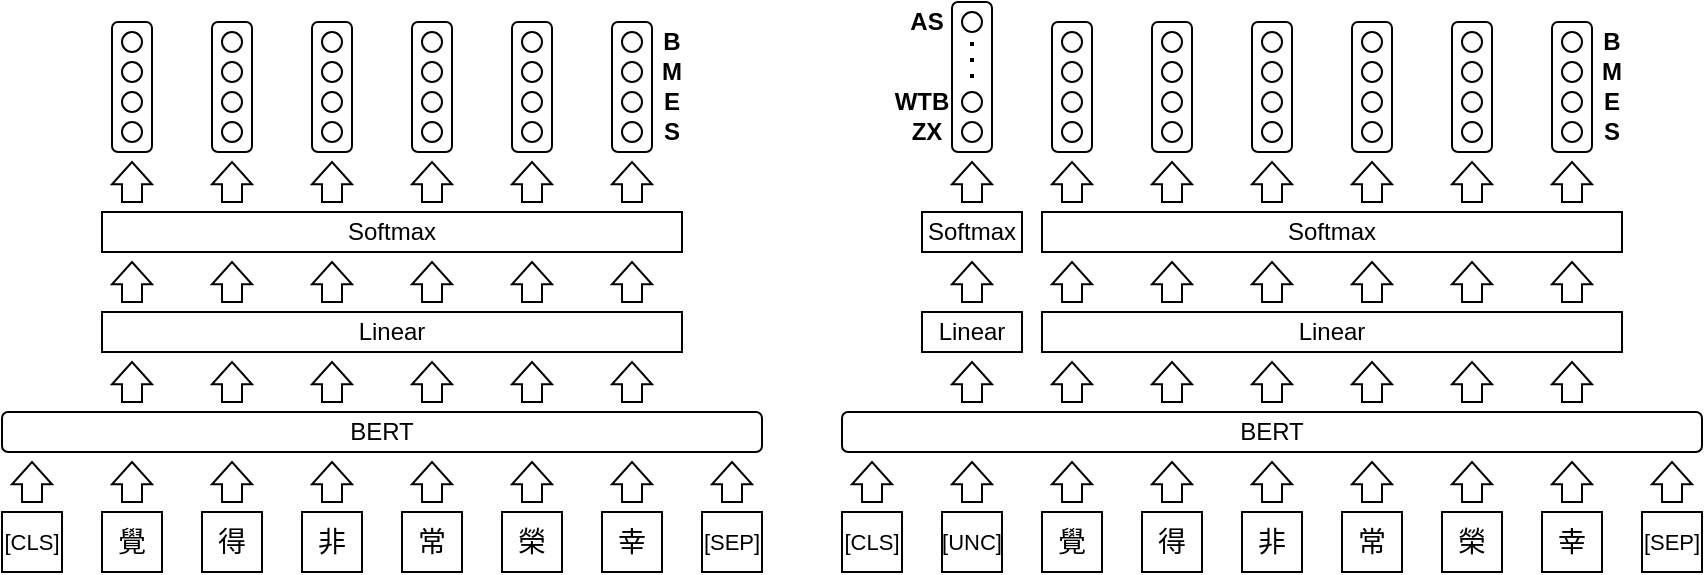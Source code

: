 <mxfile>
    <diagram id="zbvPsTGfLMGQ71dOKHa3" name="Page-1">
        <mxGraphModel dx="748" dy="547" grid="1" gridSize="10" guides="1" tooltips="1" connect="1" arrows="1" fold="1" page="1" pageScale="1" pageWidth="850" pageHeight="1100" math="0" shadow="0">
            <root>
                <mxCell id="0"/>
                <mxCell id="1" parent="0"/>
                <mxCell id="2" value="&lt;font style=&quot;font-size: 12px;&quot;&gt;BERT&lt;/font&gt;" style="rounded=1;whiteSpace=wrap;html=1;fontSize=12;" vertex="1" parent="1">
                    <mxGeometry x="40" y="225" width="380" height="20" as="geometry"/>
                </mxCell>
                <mxCell id="3" value="覺" style="whiteSpace=wrap;html=1;aspect=fixed;fontSize=14;" vertex="1" parent="1">
                    <mxGeometry x="90" y="275" width="30" height="30" as="geometry"/>
                </mxCell>
                <mxCell id="4" value="得" style="whiteSpace=wrap;html=1;aspect=fixed;fontSize=14;" vertex="1" parent="1">
                    <mxGeometry x="140" y="275" width="30" height="30" as="geometry"/>
                </mxCell>
                <mxCell id="5" value="非" style="whiteSpace=wrap;html=1;aspect=fixed;fontSize=14;" vertex="1" parent="1">
                    <mxGeometry x="190" y="275" width="30" height="30" as="geometry"/>
                </mxCell>
                <mxCell id="6" value="常" style="whiteSpace=wrap;html=1;aspect=fixed;fontSize=14;" vertex="1" parent="1">
                    <mxGeometry x="240" y="275" width="30" height="30" as="geometry"/>
                </mxCell>
                <mxCell id="7" value="榮" style="whiteSpace=wrap;html=1;aspect=fixed;fontSize=14;" vertex="1" parent="1">
                    <mxGeometry x="290" y="275" width="30" height="30" as="geometry"/>
                </mxCell>
                <mxCell id="8" value="幸" style="whiteSpace=wrap;html=1;aspect=fixed;fontSize=14;" vertex="1" parent="1">
                    <mxGeometry x="340" y="275" width="30" height="30" as="geometry"/>
                </mxCell>
                <mxCell id="9" value="&lt;font style=&quot;font-size: 11px&quot;&gt;[CLS]&lt;/font&gt;" style="whiteSpace=wrap;html=1;aspect=fixed;fontSize=11;" vertex="1" parent="1">
                    <mxGeometry x="40" y="275" width="30" height="30" as="geometry"/>
                </mxCell>
                <mxCell id="10" value="&lt;font style=&quot;font-size: 11px&quot;&gt;[SEP]&lt;/font&gt;" style="whiteSpace=wrap;html=1;aspect=fixed;fontSize=11;" vertex="1" parent="1">
                    <mxGeometry x="390" y="275" width="30" height="30" as="geometry"/>
                </mxCell>
                <mxCell id="11" value="Linear" style="whiteSpace=wrap;html=1;fontSize=12;" vertex="1" parent="1">
                    <mxGeometry x="90" y="175" width="290" height="20" as="geometry"/>
                </mxCell>
                <mxCell id="12" value="Softmax" style="whiteSpace=wrap;html=1;fontSize=12;" vertex="1" parent="1">
                    <mxGeometry x="90" y="125" width="290" height="20" as="geometry"/>
                </mxCell>
                <mxCell id="13" value="" style="group" vertex="1" connectable="0" parent="1">
                    <mxGeometry x="45" y="150" width="370" height="20" as="geometry"/>
                </mxCell>
                <mxCell id="14" value="" style="html=1;shadow=0;dashed=0;align=center;verticalAlign=middle;shape=mxgraph.arrows2.arrow;dy=0.5;dx=11.18;direction=north;notch=0;fontSize=12;container=0;" vertex="1" parent="13">
                    <mxGeometry x="50" width="20" height="20" as="geometry"/>
                </mxCell>
                <mxCell id="15" value="" style="html=1;shadow=0;dashed=0;align=center;verticalAlign=middle;shape=mxgraph.arrows2.arrow;dy=0.5;dx=11.18;direction=north;notch=0;fontSize=12;container=0;" vertex="1" parent="13">
                    <mxGeometry x="100" width="20" height="20" as="geometry"/>
                </mxCell>
                <mxCell id="16" value="" style="html=1;shadow=0;dashed=0;align=center;verticalAlign=middle;shape=mxgraph.arrows2.arrow;dy=0.5;dx=11.18;direction=north;notch=0;fontSize=12;container=0;" vertex="1" parent="13">
                    <mxGeometry x="150" width="20" height="20" as="geometry"/>
                </mxCell>
                <mxCell id="17" value="" style="html=1;shadow=0;dashed=0;align=center;verticalAlign=middle;shape=mxgraph.arrows2.arrow;dy=0.5;dx=11.18;direction=north;notch=0;fontSize=12;container=0;" vertex="1" parent="13">
                    <mxGeometry x="200" width="20" height="20" as="geometry"/>
                </mxCell>
                <mxCell id="18" value="" style="html=1;shadow=0;dashed=0;align=center;verticalAlign=middle;shape=mxgraph.arrows2.arrow;dy=0.5;dx=11.18;direction=north;notch=0;fontSize=12;container=0;" vertex="1" parent="13">
                    <mxGeometry x="250" width="20" height="20" as="geometry"/>
                </mxCell>
                <mxCell id="19" value="" style="html=1;shadow=0;dashed=0;align=center;verticalAlign=middle;shape=mxgraph.arrows2.arrow;dy=0.5;dx=11.18;direction=north;notch=0;fontSize=12;container=0;" vertex="1" parent="13">
                    <mxGeometry x="300" width="20" height="20" as="geometry"/>
                </mxCell>
                <mxCell id="20" value="" style="group" vertex="1" connectable="0" parent="1">
                    <mxGeometry x="45" y="35" width="370" height="85" as="geometry"/>
                </mxCell>
                <mxCell id="21" value="" style="group" vertex="1" connectable="0" parent="20">
                    <mxGeometry y="65" width="370" height="20" as="geometry"/>
                </mxCell>
                <mxCell id="22" value="" style="html=1;shadow=0;dashed=0;align=center;verticalAlign=middle;shape=mxgraph.arrows2.arrow;dy=0.5;dx=11.18;direction=north;notch=0;fontSize=12;container=0;" vertex="1" parent="21">
                    <mxGeometry x="50" width="20" height="20" as="geometry"/>
                </mxCell>
                <mxCell id="23" value="" style="html=1;shadow=0;dashed=0;align=center;verticalAlign=middle;shape=mxgraph.arrows2.arrow;dy=0.5;dx=11.18;direction=north;notch=0;fontSize=12;container=0;" vertex="1" parent="21">
                    <mxGeometry x="100" width="20" height="20" as="geometry"/>
                </mxCell>
                <mxCell id="24" value="" style="html=1;shadow=0;dashed=0;align=center;verticalAlign=middle;shape=mxgraph.arrows2.arrow;dy=0.5;dx=11.18;direction=north;notch=0;fontSize=12;container=0;" vertex="1" parent="21">
                    <mxGeometry x="150" width="20" height="20" as="geometry"/>
                </mxCell>
                <mxCell id="25" value="" style="html=1;shadow=0;dashed=0;align=center;verticalAlign=middle;shape=mxgraph.arrows2.arrow;dy=0.5;dx=11.18;direction=north;notch=0;fontSize=12;container=0;" vertex="1" parent="21">
                    <mxGeometry x="200" width="20" height="20" as="geometry"/>
                </mxCell>
                <mxCell id="26" value="" style="html=1;shadow=0;dashed=0;align=center;verticalAlign=middle;shape=mxgraph.arrows2.arrow;dy=0.5;dx=11.18;direction=north;notch=0;fontSize=12;container=0;" vertex="1" parent="21">
                    <mxGeometry x="250" width="20" height="20" as="geometry"/>
                </mxCell>
                <mxCell id="27" value="" style="html=1;shadow=0;dashed=0;align=center;verticalAlign=middle;shape=mxgraph.arrows2.arrow;dy=0.5;dx=11.18;direction=north;notch=0;fontSize=12;container=0;" vertex="1" parent="21">
                    <mxGeometry x="300" width="20" height="20" as="geometry"/>
                </mxCell>
                <mxCell id="28" value="" style="group" vertex="1" connectable="0" parent="20">
                    <mxGeometry x="50" y="-5" width="320" height="65" as="geometry"/>
                </mxCell>
                <mxCell id="29" value="" style="rounded=1;whiteSpace=wrap;html=1;fontSize=12;container=0;" vertex="1" parent="28">
                    <mxGeometry width="20" height="65" as="geometry"/>
                </mxCell>
                <mxCell id="30" value="" style="ellipse;whiteSpace=wrap;html=1;aspect=fixed;fontSize=12;container=0;" vertex="1" parent="28">
                    <mxGeometry x="5" y="5" width="10" height="10" as="geometry"/>
                </mxCell>
                <mxCell id="31" value="" style="ellipse;whiteSpace=wrap;html=1;aspect=fixed;fontSize=12;container=0;" vertex="1" parent="28">
                    <mxGeometry x="5" y="20" width="10" height="10" as="geometry"/>
                </mxCell>
                <mxCell id="32" value="" style="ellipse;whiteSpace=wrap;html=1;aspect=fixed;fontSize=12;container=0;" vertex="1" parent="28">
                    <mxGeometry x="5" y="35" width="10" height="10" as="geometry"/>
                </mxCell>
                <mxCell id="33" value="" style="ellipse;whiteSpace=wrap;html=1;aspect=fixed;fontSize=12;container=0;" vertex="1" parent="28">
                    <mxGeometry x="5" y="50" width="10" height="10" as="geometry"/>
                </mxCell>
                <mxCell id="34" value="" style="rounded=1;whiteSpace=wrap;html=1;fontSize=12;container=0;" vertex="1" parent="28">
                    <mxGeometry x="50" width="20" height="65" as="geometry"/>
                </mxCell>
                <mxCell id="35" value="" style="ellipse;whiteSpace=wrap;html=1;aspect=fixed;fontSize=12;container=0;" vertex="1" parent="28">
                    <mxGeometry x="55" y="5" width="10" height="10" as="geometry"/>
                </mxCell>
                <mxCell id="36" value="" style="ellipse;whiteSpace=wrap;html=1;aspect=fixed;fontSize=12;container=0;" vertex="1" parent="28">
                    <mxGeometry x="55" y="20" width="10" height="10" as="geometry"/>
                </mxCell>
                <mxCell id="37" value="" style="ellipse;whiteSpace=wrap;html=1;aspect=fixed;fontSize=12;container=0;" vertex="1" parent="28">
                    <mxGeometry x="55" y="35" width="10" height="10" as="geometry"/>
                </mxCell>
                <mxCell id="38" value="" style="ellipse;whiteSpace=wrap;html=1;aspect=fixed;fontSize=12;container=0;" vertex="1" parent="28">
                    <mxGeometry x="55" y="50" width="10" height="10" as="geometry"/>
                </mxCell>
                <mxCell id="39" value="" style="rounded=1;whiteSpace=wrap;html=1;fontSize=12;container=0;" vertex="1" parent="28">
                    <mxGeometry x="100" width="20" height="65" as="geometry"/>
                </mxCell>
                <mxCell id="40" value="" style="ellipse;whiteSpace=wrap;html=1;aspect=fixed;fontSize=12;container=0;" vertex="1" parent="28">
                    <mxGeometry x="105" y="5" width="10" height="10" as="geometry"/>
                </mxCell>
                <mxCell id="41" value="" style="ellipse;whiteSpace=wrap;html=1;aspect=fixed;fontSize=12;container=0;" vertex="1" parent="28">
                    <mxGeometry x="105" y="20" width="10" height="10" as="geometry"/>
                </mxCell>
                <mxCell id="42" value="" style="ellipse;whiteSpace=wrap;html=1;aspect=fixed;fontSize=12;container=0;" vertex="1" parent="28">
                    <mxGeometry x="105" y="35" width="10" height="10" as="geometry"/>
                </mxCell>
                <mxCell id="43" value="" style="ellipse;whiteSpace=wrap;html=1;aspect=fixed;fontSize=12;container=0;" vertex="1" parent="28">
                    <mxGeometry x="105" y="50" width="10" height="10" as="geometry"/>
                </mxCell>
                <mxCell id="44" value="" style="rounded=1;whiteSpace=wrap;html=1;fontSize=12;container=0;" vertex="1" parent="28">
                    <mxGeometry x="150" width="20" height="65" as="geometry"/>
                </mxCell>
                <mxCell id="45" value="" style="ellipse;whiteSpace=wrap;html=1;aspect=fixed;fontSize=12;container=0;" vertex="1" parent="28">
                    <mxGeometry x="155" y="5" width="10" height="10" as="geometry"/>
                </mxCell>
                <mxCell id="46" value="" style="ellipse;whiteSpace=wrap;html=1;aspect=fixed;fontSize=12;container=0;" vertex="1" parent="28">
                    <mxGeometry x="155" y="20" width="10" height="10" as="geometry"/>
                </mxCell>
                <mxCell id="47" value="" style="ellipse;whiteSpace=wrap;html=1;aspect=fixed;fontSize=12;container=0;" vertex="1" parent="28">
                    <mxGeometry x="155" y="35" width="10" height="10" as="geometry"/>
                </mxCell>
                <mxCell id="48" value="" style="ellipse;whiteSpace=wrap;html=1;aspect=fixed;fontSize=12;container=0;" vertex="1" parent="28">
                    <mxGeometry x="155" y="50" width="10" height="10" as="geometry"/>
                </mxCell>
                <mxCell id="49" value="" style="rounded=1;whiteSpace=wrap;html=1;fontSize=12;container=0;" vertex="1" parent="28">
                    <mxGeometry x="200" width="20" height="65" as="geometry"/>
                </mxCell>
                <mxCell id="50" value="" style="ellipse;whiteSpace=wrap;html=1;aspect=fixed;fontSize=12;container=0;" vertex="1" parent="28">
                    <mxGeometry x="205" y="5" width="10" height="10" as="geometry"/>
                </mxCell>
                <mxCell id="51" value="" style="ellipse;whiteSpace=wrap;html=1;aspect=fixed;fontSize=12;container=0;" vertex="1" parent="28">
                    <mxGeometry x="205" y="20" width="10" height="10" as="geometry"/>
                </mxCell>
                <mxCell id="52" value="" style="ellipse;whiteSpace=wrap;html=1;aspect=fixed;fontSize=12;container=0;" vertex="1" parent="28">
                    <mxGeometry x="205" y="35" width="10" height="10" as="geometry"/>
                </mxCell>
                <mxCell id="53" value="" style="ellipse;whiteSpace=wrap;html=1;aspect=fixed;fontSize=12;container=0;" vertex="1" parent="28">
                    <mxGeometry x="205" y="50" width="10" height="10" as="geometry"/>
                </mxCell>
                <mxCell id="54" value="" style="rounded=1;whiteSpace=wrap;html=1;fontSize=12;container=0;" vertex="1" parent="28">
                    <mxGeometry x="250" width="20" height="65" as="geometry"/>
                </mxCell>
                <mxCell id="55" value="" style="ellipse;whiteSpace=wrap;html=1;aspect=fixed;fontSize=12;container=0;" vertex="1" parent="28">
                    <mxGeometry x="255" y="5" width="10" height="10" as="geometry"/>
                </mxCell>
                <mxCell id="56" value="" style="ellipse;whiteSpace=wrap;html=1;aspect=fixed;fontSize=12;container=0;" vertex="1" parent="28">
                    <mxGeometry x="255" y="20" width="10" height="10" as="geometry"/>
                </mxCell>
                <mxCell id="57" value="" style="ellipse;whiteSpace=wrap;html=1;aspect=fixed;fontSize=12;container=0;" vertex="1" parent="28">
                    <mxGeometry x="255" y="35" width="10" height="10" as="geometry"/>
                </mxCell>
                <mxCell id="58" value="" style="ellipse;whiteSpace=wrap;html=1;aspect=fixed;fontSize=12;container=0;" vertex="1" parent="28">
                    <mxGeometry x="255" y="50" width="10" height="10" as="geometry"/>
                </mxCell>
                <mxCell id="59" value="&lt;b&gt;B&lt;/b&gt;" style="text;html=1;strokeColor=none;fillColor=none;align=center;verticalAlign=middle;whiteSpace=wrap;rounded=0;fontSize=12;" vertex="1" parent="1">
                    <mxGeometry x="365" y="30" width="20" height="20" as="geometry"/>
                </mxCell>
                <mxCell id="60" value="&lt;b&gt;M&lt;/b&gt;" style="text;html=1;strokeColor=none;fillColor=none;align=center;verticalAlign=middle;whiteSpace=wrap;rounded=0;fontSize=12;" vertex="1" parent="1">
                    <mxGeometry x="365" y="45" width="20" height="20" as="geometry"/>
                </mxCell>
                <mxCell id="61" value="&lt;b&gt;E&lt;/b&gt;" style="text;html=1;strokeColor=none;fillColor=none;align=center;verticalAlign=middle;whiteSpace=wrap;rounded=0;fontSize=12;" vertex="1" parent="1">
                    <mxGeometry x="365" y="60" width="20" height="20" as="geometry"/>
                </mxCell>
                <mxCell id="62" value="&lt;b&gt;S&lt;/b&gt;" style="text;html=1;strokeColor=none;fillColor=none;align=center;verticalAlign=middle;whiteSpace=wrap;rounded=0;fontSize=12;" vertex="1" parent="1">
                    <mxGeometry x="365" y="75" width="20" height="20" as="geometry"/>
                </mxCell>
                <mxCell id="63" value="" style="html=1;shadow=0;dashed=0;align=center;verticalAlign=middle;shape=mxgraph.arrows2.arrow;dy=0.5;dx=11.18;direction=north;notch=0;fontSize=12;" vertex="1" parent="1">
                    <mxGeometry x="95" y="200" width="20" height="20" as="geometry"/>
                </mxCell>
                <mxCell id="64" value="" style="html=1;shadow=0;dashed=0;align=center;verticalAlign=middle;shape=mxgraph.arrows2.arrow;dy=0.5;dx=11.18;direction=north;notch=0;fontSize=12;" vertex="1" parent="1">
                    <mxGeometry x="145" y="200" width="20" height="20" as="geometry"/>
                </mxCell>
                <mxCell id="65" value="" style="html=1;shadow=0;dashed=0;align=center;verticalAlign=middle;shape=mxgraph.arrows2.arrow;dy=0.5;dx=11.18;direction=north;notch=0;fontSize=12;" vertex="1" parent="1">
                    <mxGeometry x="195" y="200" width="20" height="20" as="geometry"/>
                </mxCell>
                <mxCell id="66" value="" style="html=1;shadow=0;dashed=0;align=center;verticalAlign=middle;shape=mxgraph.arrows2.arrow;dy=0.5;dx=11.18;direction=north;notch=0;fontSize=12;" vertex="1" parent="1">
                    <mxGeometry x="245" y="200" width="20" height="20" as="geometry"/>
                </mxCell>
                <mxCell id="67" value="" style="html=1;shadow=0;dashed=0;align=center;verticalAlign=middle;shape=mxgraph.arrows2.arrow;dy=0.5;dx=11.18;direction=north;notch=0;fontSize=12;" vertex="1" parent="1">
                    <mxGeometry x="295" y="200" width="20" height="20" as="geometry"/>
                </mxCell>
                <mxCell id="68" value="" style="html=1;shadow=0;dashed=0;align=center;verticalAlign=middle;shape=mxgraph.arrows2.arrow;dy=0.5;dx=11.18;direction=north;notch=0;fontSize=12;" vertex="1" parent="1">
                    <mxGeometry x="345" y="200" width="20" height="20" as="geometry"/>
                </mxCell>
                <mxCell id="69" value="" style="html=1;shadow=0;dashed=0;align=center;verticalAlign=middle;shape=mxgraph.arrows2.arrow;dy=0.5;dx=11.18;direction=north;notch=0;fontSize=12;" vertex="1" parent="1">
                    <mxGeometry x="45" y="250" width="20" height="20" as="geometry"/>
                </mxCell>
                <mxCell id="70" value="" style="html=1;shadow=0;dashed=0;align=center;verticalAlign=middle;shape=mxgraph.arrows2.arrow;dy=0.5;dx=11.18;direction=north;notch=0;fontSize=12;" vertex="1" parent="1">
                    <mxGeometry x="95" y="250" width="20" height="20" as="geometry"/>
                </mxCell>
                <mxCell id="71" value="" style="html=1;shadow=0;dashed=0;align=center;verticalAlign=middle;shape=mxgraph.arrows2.arrow;dy=0.5;dx=11.18;direction=north;notch=0;fontSize=12;" vertex="1" parent="1">
                    <mxGeometry x="145" y="250" width="20" height="20" as="geometry"/>
                </mxCell>
                <mxCell id="72" value="" style="html=1;shadow=0;dashed=0;align=center;verticalAlign=middle;shape=mxgraph.arrows2.arrow;dy=0.5;dx=11.18;direction=north;notch=0;fontSize=12;" vertex="1" parent="1">
                    <mxGeometry x="195" y="250" width="20" height="20" as="geometry"/>
                </mxCell>
                <mxCell id="73" value="" style="html=1;shadow=0;dashed=0;align=center;verticalAlign=middle;shape=mxgraph.arrows2.arrow;dy=0.5;dx=11.18;direction=north;notch=0;fontSize=12;" vertex="1" parent="1">
                    <mxGeometry x="245" y="250" width="20" height="20" as="geometry"/>
                </mxCell>
                <mxCell id="74" value="" style="html=1;shadow=0;dashed=0;align=center;verticalAlign=middle;shape=mxgraph.arrows2.arrow;dy=0.5;dx=11.18;direction=north;notch=0;fontSize=12;" vertex="1" parent="1">
                    <mxGeometry x="295" y="250" width="20" height="20" as="geometry"/>
                </mxCell>
                <mxCell id="75" value="" style="html=1;shadow=0;dashed=0;align=center;verticalAlign=middle;shape=mxgraph.arrows2.arrow;dy=0.5;dx=11.18;direction=north;notch=0;fontSize=12;" vertex="1" parent="1">
                    <mxGeometry x="345" y="250" width="20" height="20" as="geometry"/>
                </mxCell>
                <mxCell id="76" value="" style="html=1;shadow=0;dashed=0;align=center;verticalAlign=middle;shape=mxgraph.arrows2.arrow;dy=0.5;dx=11.18;direction=north;notch=0;fontSize=12;" vertex="1" parent="1">
                    <mxGeometry x="395" y="250" width="20" height="20" as="geometry"/>
                </mxCell>
                <mxCell id="77" value="&lt;font style=&quot;font-size: 12px;&quot;&gt;BERT&lt;/font&gt;" style="rounded=1;whiteSpace=wrap;html=1;fontSize=12;" vertex="1" parent="1">
                    <mxGeometry x="460" y="225" width="430" height="20" as="geometry"/>
                </mxCell>
                <mxCell id="78" value="覺" style="whiteSpace=wrap;html=1;aspect=fixed;fontSize=14;" vertex="1" parent="1">
                    <mxGeometry x="560" y="275" width="30" height="30" as="geometry"/>
                </mxCell>
                <mxCell id="79" value="得" style="whiteSpace=wrap;html=1;aspect=fixed;fontSize=14;" vertex="1" parent="1">
                    <mxGeometry x="610" y="275" width="30" height="30" as="geometry"/>
                </mxCell>
                <mxCell id="80" value="非" style="whiteSpace=wrap;html=1;aspect=fixed;fontSize=14;" vertex="1" parent="1">
                    <mxGeometry x="660" y="275" width="30" height="30" as="geometry"/>
                </mxCell>
                <mxCell id="81" value="常" style="whiteSpace=wrap;html=1;aspect=fixed;fontSize=14;" vertex="1" parent="1">
                    <mxGeometry x="710" y="275" width="30" height="30" as="geometry"/>
                </mxCell>
                <mxCell id="82" value="榮" style="whiteSpace=wrap;html=1;aspect=fixed;fontSize=14;" vertex="1" parent="1">
                    <mxGeometry x="760" y="275" width="30" height="30" as="geometry"/>
                </mxCell>
                <mxCell id="83" value="幸" style="whiteSpace=wrap;html=1;aspect=fixed;fontSize=14;" vertex="1" parent="1">
                    <mxGeometry x="810" y="275" width="30" height="30" as="geometry"/>
                </mxCell>
                <mxCell id="84" value="&lt;font style=&quot;font-size: 11px&quot;&gt;[UNC]&lt;/font&gt;" style="whiteSpace=wrap;html=1;aspect=fixed;fontSize=12;" vertex="1" parent="1">
                    <mxGeometry x="510" y="275" width="30" height="30" as="geometry"/>
                </mxCell>
                <mxCell id="85" value="&lt;font style=&quot;font-size: 11px&quot;&gt;[CLS]&lt;/font&gt;" style="whiteSpace=wrap;html=1;aspect=fixed;fontSize=11;" vertex="1" parent="1">
                    <mxGeometry x="460" y="275" width="30" height="30" as="geometry"/>
                </mxCell>
                <mxCell id="86" value="&lt;font style=&quot;font-size: 11px&quot;&gt;[SEP]&lt;/font&gt;" style="whiteSpace=wrap;html=1;aspect=fixed;fontSize=11;" vertex="1" parent="1">
                    <mxGeometry x="860" y="275" width="30" height="30" as="geometry"/>
                </mxCell>
                <mxCell id="87" value="Linear" style="whiteSpace=wrap;html=1;fontSize=12;" vertex="1" parent="1">
                    <mxGeometry x="500" y="175" width="50" height="20" as="geometry"/>
                </mxCell>
                <mxCell id="88" value="Linear" style="whiteSpace=wrap;html=1;fontSize=12;" vertex="1" parent="1">
                    <mxGeometry x="560" y="175" width="290" height="20" as="geometry"/>
                </mxCell>
                <mxCell id="89" value="Softmax" style="whiteSpace=wrap;html=1;fontSize=12;" vertex="1" parent="1">
                    <mxGeometry x="560" y="125" width="290" height="20" as="geometry"/>
                </mxCell>
                <mxCell id="90" value="Softmax" style="whiteSpace=wrap;html=1;fontSize=12;" vertex="1" parent="1">
                    <mxGeometry x="500" y="125" width="50" height="20" as="geometry"/>
                </mxCell>
                <mxCell id="91" value="" style="group" vertex="1" connectable="0" parent="1">
                    <mxGeometry x="465" y="200" width="420" height="20" as="geometry"/>
                </mxCell>
                <mxCell id="92" value="" style="html=1;shadow=0;dashed=0;align=center;verticalAlign=middle;shape=mxgraph.arrows2.arrow;dy=0.5;dx=11.18;direction=north;notch=0;fontSize=12;" vertex="1" parent="91">
                    <mxGeometry x="50" width="20" height="20" as="geometry"/>
                </mxCell>
                <mxCell id="93" value="" style="html=1;shadow=0;dashed=0;align=center;verticalAlign=middle;shape=mxgraph.arrows2.arrow;dy=0.5;dx=11.18;direction=north;notch=0;fontSize=12;" vertex="1" parent="91">
                    <mxGeometry x="100" width="20" height="20" as="geometry"/>
                </mxCell>
                <mxCell id="94" value="" style="html=1;shadow=0;dashed=0;align=center;verticalAlign=middle;shape=mxgraph.arrows2.arrow;dy=0.5;dx=11.18;direction=north;notch=0;fontSize=12;" vertex="1" parent="91">
                    <mxGeometry x="150" width="20" height="20" as="geometry"/>
                </mxCell>
                <mxCell id="95" value="" style="html=1;shadow=0;dashed=0;align=center;verticalAlign=middle;shape=mxgraph.arrows2.arrow;dy=0.5;dx=11.18;direction=north;notch=0;fontSize=12;" vertex="1" parent="91">
                    <mxGeometry x="200" width="20" height="20" as="geometry"/>
                </mxCell>
                <mxCell id="96" value="" style="html=1;shadow=0;dashed=0;align=center;verticalAlign=middle;shape=mxgraph.arrows2.arrow;dy=0.5;dx=11.18;direction=north;notch=0;fontSize=12;" vertex="1" parent="91">
                    <mxGeometry x="250" width="20" height="20" as="geometry"/>
                </mxCell>
                <mxCell id="97" value="" style="html=1;shadow=0;dashed=0;align=center;verticalAlign=middle;shape=mxgraph.arrows2.arrow;dy=0.5;dx=11.18;direction=north;notch=0;fontSize=12;" vertex="1" parent="91">
                    <mxGeometry x="300" width="20" height="20" as="geometry"/>
                </mxCell>
                <mxCell id="98" value="" style="html=1;shadow=0;dashed=0;align=center;verticalAlign=middle;shape=mxgraph.arrows2.arrow;dy=0.5;dx=11.18;direction=north;notch=0;fontSize=12;" vertex="1" parent="91">
                    <mxGeometry x="350" width="20" height="20" as="geometry"/>
                </mxCell>
                <mxCell id="99" value="" style="group" vertex="1" connectable="0" parent="1">
                    <mxGeometry x="465" y="250" width="420" height="20" as="geometry"/>
                </mxCell>
                <mxCell id="100" value="" style="html=1;shadow=0;dashed=0;align=center;verticalAlign=middle;shape=mxgraph.arrows2.arrow;dy=0.5;dx=11.18;direction=north;notch=0;fontSize=12;" vertex="1" parent="99">
                    <mxGeometry width="20" height="20" as="geometry"/>
                </mxCell>
                <mxCell id="101" value="" style="html=1;shadow=0;dashed=0;align=center;verticalAlign=middle;shape=mxgraph.arrows2.arrow;dy=0.5;dx=11.18;direction=north;notch=0;fontSize=12;" vertex="1" parent="99">
                    <mxGeometry x="50" width="20" height="20" as="geometry"/>
                </mxCell>
                <mxCell id="102" value="" style="html=1;shadow=0;dashed=0;align=center;verticalAlign=middle;shape=mxgraph.arrows2.arrow;dy=0.5;dx=11.18;direction=north;notch=0;fontSize=12;" vertex="1" parent="99">
                    <mxGeometry x="100" width="20" height="20" as="geometry"/>
                </mxCell>
                <mxCell id="103" value="" style="html=1;shadow=0;dashed=0;align=center;verticalAlign=middle;shape=mxgraph.arrows2.arrow;dy=0.5;dx=11.18;direction=north;notch=0;fontSize=12;" vertex="1" parent="99">
                    <mxGeometry x="150" width="20" height="20" as="geometry"/>
                </mxCell>
                <mxCell id="104" value="" style="html=1;shadow=0;dashed=0;align=center;verticalAlign=middle;shape=mxgraph.arrows2.arrow;dy=0.5;dx=11.18;direction=north;notch=0;fontSize=12;" vertex="1" parent="99">
                    <mxGeometry x="200" width="20" height="20" as="geometry"/>
                </mxCell>
                <mxCell id="105" value="" style="html=1;shadow=0;dashed=0;align=center;verticalAlign=middle;shape=mxgraph.arrows2.arrow;dy=0.5;dx=11.18;direction=north;notch=0;fontSize=12;" vertex="1" parent="99">
                    <mxGeometry x="250" width="20" height="20" as="geometry"/>
                </mxCell>
                <mxCell id="106" value="" style="html=1;shadow=0;dashed=0;align=center;verticalAlign=middle;shape=mxgraph.arrows2.arrow;dy=0.5;dx=11.18;direction=north;notch=0;fontSize=12;" vertex="1" parent="99">
                    <mxGeometry x="300" width="20" height="20" as="geometry"/>
                </mxCell>
                <mxCell id="107" value="" style="html=1;shadow=0;dashed=0;align=center;verticalAlign=middle;shape=mxgraph.arrows2.arrow;dy=0.5;dx=11.18;direction=north;notch=0;fontSize=12;" vertex="1" parent="99">
                    <mxGeometry x="350" width="20" height="20" as="geometry"/>
                </mxCell>
                <mxCell id="108" value="" style="html=1;shadow=0;dashed=0;align=center;verticalAlign=middle;shape=mxgraph.arrows2.arrow;dy=0.5;dx=11.18;direction=north;notch=0;fontSize=12;" vertex="1" parent="99">
                    <mxGeometry x="400" width="20" height="20" as="geometry"/>
                </mxCell>
                <mxCell id="109" value="" style="group" vertex="1" connectable="0" parent="1">
                    <mxGeometry x="515" y="150" width="370" height="20" as="geometry"/>
                </mxCell>
                <mxCell id="110" value="" style="html=1;shadow=0;dashed=0;align=center;verticalAlign=middle;shape=mxgraph.arrows2.arrow;dy=0.5;dx=11.18;direction=north;notch=0;fontSize=12;container=0;" vertex="1" parent="109">
                    <mxGeometry width="20" height="20" as="geometry"/>
                </mxCell>
                <mxCell id="111" value="" style="html=1;shadow=0;dashed=0;align=center;verticalAlign=middle;shape=mxgraph.arrows2.arrow;dy=0.5;dx=11.18;direction=north;notch=0;fontSize=12;container=0;" vertex="1" parent="109">
                    <mxGeometry x="50" width="20" height="20" as="geometry"/>
                </mxCell>
                <mxCell id="112" value="" style="html=1;shadow=0;dashed=0;align=center;verticalAlign=middle;shape=mxgraph.arrows2.arrow;dy=0.5;dx=11.18;direction=north;notch=0;fontSize=12;container=0;" vertex="1" parent="109">
                    <mxGeometry x="100" width="20" height="20" as="geometry"/>
                </mxCell>
                <mxCell id="113" value="" style="html=1;shadow=0;dashed=0;align=center;verticalAlign=middle;shape=mxgraph.arrows2.arrow;dy=0.5;dx=11.18;direction=north;notch=0;fontSize=12;container=0;" vertex="1" parent="109">
                    <mxGeometry x="150" width="20" height="20" as="geometry"/>
                </mxCell>
                <mxCell id="114" value="" style="html=1;shadow=0;dashed=0;align=center;verticalAlign=middle;shape=mxgraph.arrows2.arrow;dy=0.5;dx=11.18;direction=north;notch=0;fontSize=12;container=0;" vertex="1" parent="109">
                    <mxGeometry x="200" width="20" height="20" as="geometry"/>
                </mxCell>
                <mxCell id="115" value="" style="html=1;shadow=0;dashed=0;align=center;verticalAlign=middle;shape=mxgraph.arrows2.arrow;dy=0.5;dx=11.18;direction=north;notch=0;fontSize=12;container=0;" vertex="1" parent="109">
                    <mxGeometry x="250" width="20" height="20" as="geometry"/>
                </mxCell>
                <mxCell id="116" value="" style="html=1;shadow=0;dashed=0;align=center;verticalAlign=middle;shape=mxgraph.arrows2.arrow;dy=0.5;dx=11.18;direction=north;notch=0;fontSize=12;container=0;" vertex="1" parent="109">
                    <mxGeometry x="300" width="20" height="20" as="geometry"/>
                </mxCell>
                <mxCell id="117" value="" style="group" vertex="1" connectable="0" parent="1">
                    <mxGeometry x="515" y="35" width="370" height="85" as="geometry"/>
                </mxCell>
                <mxCell id="118" value="" style="group" vertex="1" connectable="0" parent="117">
                    <mxGeometry y="65" width="370" height="20" as="geometry"/>
                </mxCell>
                <mxCell id="119" value="" style="html=1;shadow=0;dashed=0;align=center;verticalAlign=middle;shape=mxgraph.arrows2.arrow;dy=0.5;dx=11.18;direction=north;notch=0;fontSize=12;container=0;" vertex="1" parent="118">
                    <mxGeometry width="20" height="20" as="geometry"/>
                </mxCell>
                <mxCell id="120" value="" style="html=1;shadow=0;dashed=0;align=center;verticalAlign=middle;shape=mxgraph.arrows2.arrow;dy=0.5;dx=11.18;direction=north;notch=0;fontSize=12;container=0;" vertex="1" parent="118">
                    <mxGeometry x="50" width="20" height="20" as="geometry"/>
                </mxCell>
                <mxCell id="121" value="" style="html=1;shadow=0;dashed=0;align=center;verticalAlign=middle;shape=mxgraph.arrows2.arrow;dy=0.5;dx=11.18;direction=north;notch=0;fontSize=12;container=0;" vertex="1" parent="118">
                    <mxGeometry x="100" width="20" height="20" as="geometry"/>
                </mxCell>
                <mxCell id="122" value="" style="html=1;shadow=0;dashed=0;align=center;verticalAlign=middle;shape=mxgraph.arrows2.arrow;dy=0.5;dx=11.18;direction=north;notch=0;fontSize=12;container=0;" vertex="1" parent="118">
                    <mxGeometry x="150" width="20" height="20" as="geometry"/>
                </mxCell>
                <mxCell id="123" value="" style="html=1;shadow=0;dashed=0;align=center;verticalAlign=middle;shape=mxgraph.arrows2.arrow;dy=0.5;dx=11.18;direction=north;notch=0;fontSize=12;container=0;" vertex="1" parent="118">
                    <mxGeometry x="200" width="20" height="20" as="geometry"/>
                </mxCell>
                <mxCell id="124" value="" style="html=1;shadow=0;dashed=0;align=center;verticalAlign=middle;shape=mxgraph.arrows2.arrow;dy=0.5;dx=11.18;direction=north;notch=0;fontSize=12;container=0;" vertex="1" parent="118">
                    <mxGeometry x="250" width="20" height="20" as="geometry"/>
                </mxCell>
                <mxCell id="125" value="" style="html=1;shadow=0;dashed=0;align=center;verticalAlign=middle;shape=mxgraph.arrows2.arrow;dy=0.5;dx=11.18;direction=north;notch=0;fontSize=12;container=0;" vertex="1" parent="118">
                    <mxGeometry x="300" width="20" height="20" as="geometry"/>
                </mxCell>
                <mxCell id="126" value="" style="group" vertex="1" connectable="0" parent="117">
                    <mxGeometry x="50" y="-5" width="320" height="65" as="geometry"/>
                </mxCell>
                <mxCell id="127" value="" style="rounded=1;whiteSpace=wrap;html=1;fontSize=12;container=0;" vertex="1" parent="126">
                    <mxGeometry width="20" height="65" as="geometry"/>
                </mxCell>
                <mxCell id="128" value="" style="ellipse;whiteSpace=wrap;html=1;aspect=fixed;fontSize=12;container=0;" vertex="1" parent="126">
                    <mxGeometry x="5" y="5" width="10" height="10" as="geometry"/>
                </mxCell>
                <mxCell id="129" value="" style="ellipse;whiteSpace=wrap;html=1;aspect=fixed;fontSize=12;container=0;" vertex="1" parent="126">
                    <mxGeometry x="5" y="20" width="10" height="10" as="geometry"/>
                </mxCell>
                <mxCell id="130" value="" style="ellipse;whiteSpace=wrap;html=1;aspect=fixed;fontSize=12;container=0;" vertex="1" parent="126">
                    <mxGeometry x="5" y="35" width="10" height="10" as="geometry"/>
                </mxCell>
                <mxCell id="131" value="" style="ellipse;whiteSpace=wrap;html=1;aspect=fixed;fontSize=12;container=0;" vertex="1" parent="126">
                    <mxGeometry x="5" y="50" width="10" height="10" as="geometry"/>
                </mxCell>
                <mxCell id="132" value="" style="rounded=1;whiteSpace=wrap;html=1;fontSize=12;container=0;" vertex="1" parent="126">
                    <mxGeometry x="50" width="20" height="65" as="geometry"/>
                </mxCell>
                <mxCell id="133" value="" style="ellipse;whiteSpace=wrap;html=1;aspect=fixed;fontSize=12;container=0;" vertex="1" parent="126">
                    <mxGeometry x="55" y="5" width="10" height="10" as="geometry"/>
                </mxCell>
                <mxCell id="134" value="" style="ellipse;whiteSpace=wrap;html=1;aspect=fixed;fontSize=12;container=0;" vertex="1" parent="126">
                    <mxGeometry x="55" y="20" width="10" height="10" as="geometry"/>
                </mxCell>
                <mxCell id="135" value="" style="ellipse;whiteSpace=wrap;html=1;aspect=fixed;fontSize=12;container=0;" vertex="1" parent="126">
                    <mxGeometry x="55" y="35" width="10" height="10" as="geometry"/>
                </mxCell>
                <mxCell id="136" value="" style="ellipse;whiteSpace=wrap;html=1;aspect=fixed;fontSize=12;container=0;" vertex="1" parent="126">
                    <mxGeometry x="55" y="50" width="10" height="10" as="geometry"/>
                </mxCell>
                <mxCell id="137" value="" style="rounded=1;whiteSpace=wrap;html=1;fontSize=12;container=0;" vertex="1" parent="126">
                    <mxGeometry x="100" width="20" height="65" as="geometry"/>
                </mxCell>
                <mxCell id="138" value="" style="ellipse;whiteSpace=wrap;html=1;aspect=fixed;fontSize=12;container=0;" vertex="1" parent="126">
                    <mxGeometry x="105" y="5" width="10" height="10" as="geometry"/>
                </mxCell>
                <mxCell id="139" value="" style="ellipse;whiteSpace=wrap;html=1;aspect=fixed;fontSize=12;container=0;" vertex="1" parent="126">
                    <mxGeometry x="105" y="20" width="10" height="10" as="geometry"/>
                </mxCell>
                <mxCell id="140" value="" style="ellipse;whiteSpace=wrap;html=1;aspect=fixed;fontSize=12;container=0;" vertex="1" parent="126">
                    <mxGeometry x="105" y="35" width="10" height="10" as="geometry"/>
                </mxCell>
                <mxCell id="141" value="" style="ellipse;whiteSpace=wrap;html=1;aspect=fixed;fontSize=12;container=0;" vertex="1" parent="126">
                    <mxGeometry x="105" y="50" width="10" height="10" as="geometry"/>
                </mxCell>
                <mxCell id="142" value="" style="rounded=1;whiteSpace=wrap;html=1;fontSize=12;container=0;" vertex="1" parent="126">
                    <mxGeometry x="150" width="20" height="65" as="geometry"/>
                </mxCell>
                <mxCell id="143" value="" style="ellipse;whiteSpace=wrap;html=1;aspect=fixed;fontSize=12;container=0;" vertex="1" parent="126">
                    <mxGeometry x="155" y="5" width="10" height="10" as="geometry"/>
                </mxCell>
                <mxCell id="144" value="" style="ellipse;whiteSpace=wrap;html=1;aspect=fixed;fontSize=12;container=0;" vertex="1" parent="126">
                    <mxGeometry x="155" y="20" width="10" height="10" as="geometry"/>
                </mxCell>
                <mxCell id="145" value="" style="ellipse;whiteSpace=wrap;html=1;aspect=fixed;fontSize=12;container=0;" vertex="1" parent="126">
                    <mxGeometry x="155" y="35" width="10" height="10" as="geometry"/>
                </mxCell>
                <mxCell id="146" value="" style="ellipse;whiteSpace=wrap;html=1;aspect=fixed;fontSize=12;container=0;" vertex="1" parent="126">
                    <mxGeometry x="155" y="50" width="10" height="10" as="geometry"/>
                </mxCell>
                <mxCell id="147" value="" style="rounded=1;whiteSpace=wrap;html=1;fontSize=12;container=0;" vertex="1" parent="126">
                    <mxGeometry x="200" width="20" height="65" as="geometry"/>
                </mxCell>
                <mxCell id="148" value="" style="ellipse;whiteSpace=wrap;html=1;aspect=fixed;fontSize=12;container=0;" vertex="1" parent="126">
                    <mxGeometry x="205" y="5" width="10" height="10" as="geometry"/>
                </mxCell>
                <mxCell id="149" value="" style="ellipse;whiteSpace=wrap;html=1;aspect=fixed;fontSize=12;container=0;" vertex="1" parent="126">
                    <mxGeometry x="205" y="20" width="10" height="10" as="geometry"/>
                </mxCell>
                <mxCell id="150" value="" style="ellipse;whiteSpace=wrap;html=1;aspect=fixed;fontSize=12;container=0;" vertex="1" parent="126">
                    <mxGeometry x="205" y="35" width="10" height="10" as="geometry"/>
                </mxCell>
                <mxCell id="151" value="" style="ellipse;whiteSpace=wrap;html=1;aspect=fixed;fontSize=12;container=0;" vertex="1" parent="126">
                    <mxGeometry x="205" y="50" width="10" height="10" as="geometry"/>
                </mxCell>
                <mxCell id="152" value="" style="rounded=1;whiteSpace=wrap;html=1;fontSize=12;container=0;" vertex="1" parent="126">
                    <mxGeometry x="250" width="20" height="65" as="geometry"/>
                </mxCell>
                <mxCell id="153" value="" style="ellipse;whiteSpace=wrap;html=1;aspect=fixed;fontSize=12;container=0;" vertex="1" parent="126">
                    <mxGeometry x="255" y="5" width="10" height="10" as="geometry"/>
                </mxCell>
                <mxCell id="154" value="" style="ellipse;whiteSpace=wrap;html=1;aspect=fixed;fontSize=12;container=0;" vertex="1" parent="126">
                    <mxGeometry x="255" y="20" width="10" height="10" as="geometry"/>
                </mxCell>
                <mxCell id="155" value="" style="ellipse;whiteSpace=wrap;html=1;aspect=fixed;fontSize=12;container=0;" vertex="1" parent="126">
                    <mxGeometry x="255" y="35" width="10" height="10" as="geometry"/>
                </mxCell>
                <mxCell id="156" value="" style="ellipse;whiteSpace=wrap;html=1;aspect=fixed;fontSize=12;container=0;" vertex="1" parent="126">
                    <mxGeometry x="255" y="50" width="10" height="10" as="geometry"/>
                </mxCell>
                <mxCell id="157" value="" style="rounded=1;whiteSpace=wrap;html=1;fontSize=12;container=0;" vertex="1" parent="1">
                    <mxGeometry x="515" y="20" width="20" height="75" as="geometry"/>
                </mxCell>
                <mxCell id="158" value="" style="ellipse;whiteSpace=wrap;html=1;aspect=fixed;fontSize=12;container=0;" vertex="1" parent="1">
                    <mxGeometry x="520" y="25" width="10" height="10" as="geometry"/>
                </mxCell>
                <mxCell id="159" value="" style="ellipse;whiteSpace=wrap;html=1;aspect=fixed;fontSize=12;container=0;" vertex="1" parent="1">
                    <mxGeometry x="520" y="65" width="10" height="10" as="geometry"/>
                </mxCell>
                <mxCell id="160" value="" style="ellipse;whiteSpace=wrap;html=1;aspect=fixed;fontSize=12;container=0;" vertex="1" parent="1">
                    <mxGeometry x="520" y="80" width="10" height="10" as="geometry"/>
                </mxCell>
                <mxCell id="161" value="" style="endArrow=none;dashed=1;html=1;dashPattern=1 3;strokeWidth=2;fontSize=12;" edge="1" parent="1">
                    <mxGeometry width="50" height="50" relative="1" as="geometry">
                        <mxPoint x="525" y="40" as="sourcePoint"/>
                        <mxPoint x="525" y="60" as="targetPoint"/>
                    </mxGeometry>
                </mxCell>
                <mxCell id="162" value="&lt;b&gt;B&lt;/b&gt;" style="text;html=1;strokeColor=none;fillColor=none;align=center;verticalAlign=middle;whiteSpace=wrap;rounded=0;fontSize=12;" vertex="1" parent="1">
                    <mxGeometry x="835" y="30" width="20" height="20" as="geometry"/>
                </mxCell>
                <mxCell id="163" value="&lt;b&gt;M&lt;/b&gt;" style="text;html=1;strokeColor=none;fillColor=none;align=center;verticalAlign=middle;whiteSpace=wrap;rounded=0;fontSize=12;" vertex="1" parent="1">
                    <mxGeometry x="835" y="45" width="20" height="20" as="geometry"/>
                </mxCell>
                <mxCell id="164" value="&lt;b&gt;E&lt;/b&gt;" style="text;html=1;strokeColor=none;fillColor=none;align=center;verticalAlign=middle;whiteSpace=wrap;rounded=0;fontSize=12;" vertex="1" parent="1">
                    <mxGeometry x="835" y="60" width="20" height="20" as="geometry"/>
                </mxCell>
                <mxCell id="165" value="&lt;b&gt;S&lt;/b&gt;" style="text;html=1;strokeColor=none;fillColor=none;align=center;verticalAlign=middle;whiteSpace=wrap;rounded=0;fontSize=12;" vertex="1" parent="1">
                    <mxGeometry x="835" y="75" width="20" height="20" as="geometry"/>
                </mxCell>
                <mxCell id="166" value="&lt;b&gt;AS&lt;/b&gt;" style="text;html=1;strokeColor=none;fillColor=none;align=center;verticalAlign=middle;whiteSpace=wrap;rounded=0;fontSize=12;" vertex="1" parent="1">
                    <mxGeometry x="490" y="20" width="25" height="20" as="geometry"/>
                </mxCell>
                <mxCell id="167" value="&lt;b&gt;WTB&lt;/b&gt;" style="text;html=1;strokeColor=none;fillColor=none;align=center;verticalAlign=middle;whiteSpace=wrap;rounded=0;fontSize=12;" vertex="1" parent="1">
                    <mxGeometry x="485" y="60" width="30" height="20" as="geometry"/>
                </mxCell>
                <mxCell id="168" value="&lt;b&gt;ZX&lt;/b&gt;" style="text;html=1;strokeColor=none;fillColor=none;align=center;verticalAlign=middle;whiteSpace=wrap;rounded=0;fontSize=12;" vertex="1" parent="1">
                    <mxGeometry x="490" y="75" width="25" height="20" as="geometry"/>
                </mxCell>
            </root>
        </mxGraphModel>
    </diagram>
</mxfile>